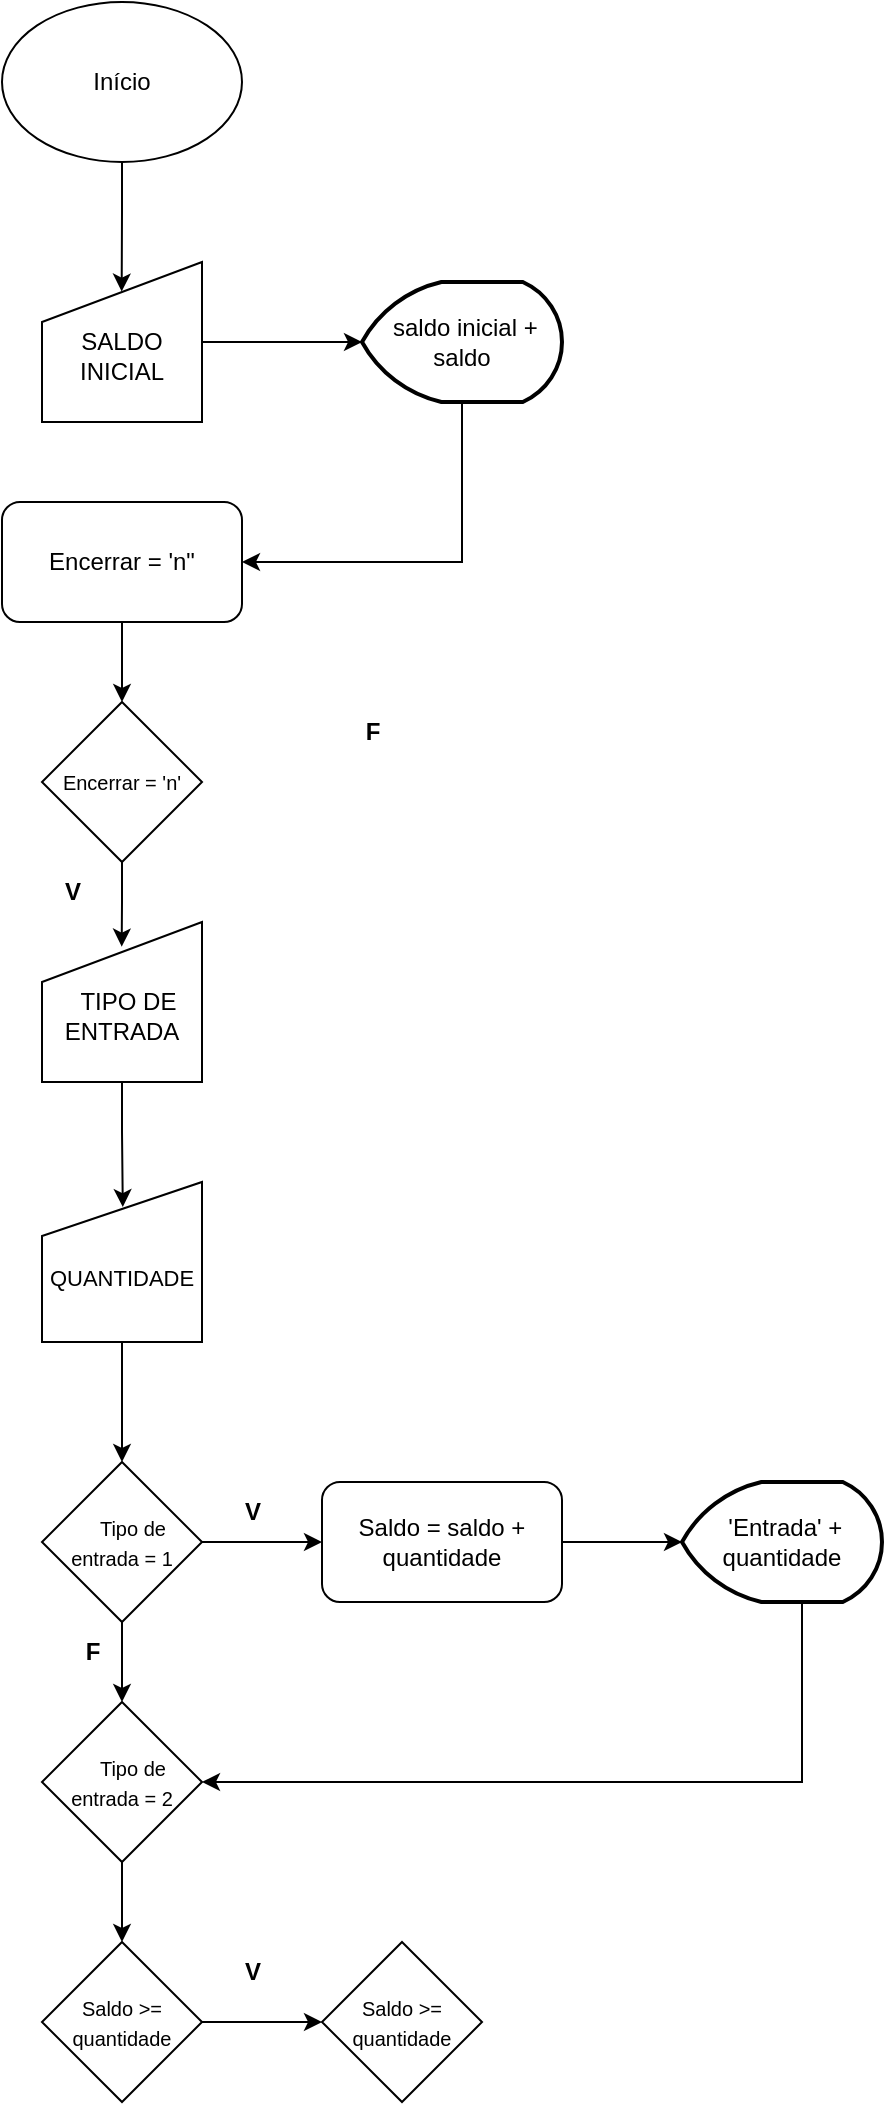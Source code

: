 <mxfile version="28.0.7">
  <diagram name="Página-1" id="3QtFrNminv7boJr-y0DP">
    <mxGraphModel dx="598" dy="658" grid="1" gridSize="10" guides="1" tooltips="1" connect="1" arrows="1" fold="1" page="1" pageScale="1" pageWidth="827" pageHeight="1169" math="0" shadow="0">
      <root>
        <mxCell id="0" />
        <mxCell id="1" parent="0" />
        <mxCell id="Y6l5cxqiQ-Mch1TFfQXQ-1" value="Início" style="ellipse;whiteSpace=wrap;html=1;" parent="1" vertex="1">
          <mxGeometry x="280" y="20" width="120" height="80" as="geometry" />
        </mxCell>
        <mxCell id="Y6l5cxqiQ-Mch1TFfQXQ-2" value="&lt;div&gt;&lt;br&gt;&lt;/div&gt;SALDO INICIAL" style="shape=manualInput;whiteSpace=wrap;html=1;" parent="1" vertex="1">
          <mxGeometry x="300" y="150" width="80" height="80" as="geometry" />
        </mxCell>
        <mxCell id="M8hM3ZpRYKzJcRIoHdUl-8" style="edgeStyle=orthogonalEdgeStyle;rounded=0;orthogonalLoop=1;jettySize=auto;html=1;entryX=1;entryY=0.5;entryDx=0;entryDy=0;" edge="1" parent="1" source="Y6l5cxqiQ-Mch1TFfQXQ-5" target="M8hM3ZpRYKzJcRIoHdUl-7">
          <mxGeometry relative="1" as="geometry">
            <Array as="points">
              <mxPoint x="510" y="300" />
            </Array>
          </mxGeometry>
        </mxCell>
        <mxCell id="Y6l5cxqiQ-Mch1TFfQXQ-5" value="&amp;nbsp;saldo inicial + saldo" style="strokeWidth=2;html=1;shape=mxgraph.flowchart.display;whiteSpace=wrap;" parent="1" vertex="1">
          <mxGeometry x="460" y="160" width="100" height="60" as="geometry" />
        </mxCell>
        <mxCell id="Y6l5cxqiQ-Mch1TFfQXQ-6" style="edgeStyle=orthogonalEdgeStyle;rounded=0;orthogonalLoop=1;jettySize=auto;html=1;entryX=0;entryY=0.5;entryDx=0;entryDy=0;entryPerimeter=0;" parent="1" source="Y6l5cxqiQ-Mch1TFfQXQ-2" target="Y6l5cxqiQ-Mch1TFfQXQ-5" edge="1">
          <mxGeometry relative="1" as="geometry" />
        </mxCell>
        <mxCell id="M8hM3ZpRYKzJcRIoHdUl-1" value="&lt;font style=&quot;font-size: 10px;&quot;&gt;Encerrar = &#39;n&#39;&lt;/font&gt;" style="rhombus;whiteSpace=wrap;html=1;" vertex="1" parent="1">
          <mxGeometry x="300" y="370" width="80" height="80" as="geometry" />
        </mxCell>
        <mxCell id="M8hM3ZpRYKzJcRIoHdUl-3" value="&amp;nbsp;&amp;nbsp;&lt;div&gt;&amp;nbsp; TIPO DE ENTRADA&lt;/div&gt;" style="shape=manualInput;whiteSpace=wrap;html=1;" vertex="1" parent="1">
          <mxGeometry x="300" y="480" width="80" height="80" as="geometry" />
        </mxCell>
        <mxCell id="M8hM3ZpRYKzJcRIoHdUl-10" style="edgeStyle=orthogonalEdgeStyle;rounded=0;orthogonalLoop=1;jettySize=auto;html=1;entryX=0.5;entryY=0;entryDx=0;entryDy=0;" edge="1" parent="1" source="M8hM3ZpRYKzJcRIoHdUl-7" target="M8hM3ZpRYKzJcRIoHdUl-1">
          <mxGeometry relative="1" as="geometry" />
        </mxCell>
        <mxCell id="M8hM3ZpRYKzJcRIoHdUl-7" value="Encerrar = &#39;n&quot;" style="rounded=1;whiteSpace=wrap;html=1;" vertex="1" parent="1">
          <mxGeometry x="280" y="270" width="120" height="60" as="geometry" />
        </mxCell>
        <mxCell id="M8hM3ZpRYKzJcRIoHdUl-11" style="edgeStyle=orthogonalEdgeStyle;rounded=0;orthogonalLoop=1;jettySize=auto;html=1;entryX=0.498;entryY=0.154;entryDx=0;entryDy=0;entryPerimeter=0;" edge="1" parent="1" source="M8hM3ZpRYKzJcRIoHdUl-1" target="M8hM3ZpRYKzJcRIoHdUl-3">
          <mxGeometry relative="1" as="geometry" />
        </mxCell>
        <mxCell id="M8hM3ZpRYKzJcRIoHdUl-16" style="edgeStyle=orthogonalEdgeStyle;rounded=0;orthogonalLoop=1;jettySize=auto;html=1;entryX=0.498;entryY=0.185;entryDx=0;entryDy=0;entryPerimeter=0;" edge="1" parent="1" source="Y6l5cxqiQ-Mch1TFfQXQ-1" target="Y6l5cxqiQ-Mch1TFfQXQ-2">
          <mxGeometry relative="1" as="geometry" />
        </mxCell>
        <mxCell id="M8hM3ZpRYKzJcRIoHdUl-20" style="edgeStyle=orthogonalEdgeStyle;rounded=0;orthogonalLoop=1;jettySize=auto;html=1;entryX=0.5;entryY=0;entryDx=0;entryDy=0;" edge="1" parent="1" source="M8hM3ZpRYKzJcRIoHdUl-17" target="M8hM3ZpRYKzJcRIoHdUl-19">
          <mxGeometry relative="1" as="geometry" />
        </mxCell>
        <mxCell id="M8hM3ZpRYKzJcRIoHdUl-17" value="&lt;div&gt;&lt;font style=&quot;font-size: 11px;&quot;&gt;&lt;br&gt;&lt;/font&gt;&lt;/div&gt;&lt;font style=&quot;font-size: 11px;&quot;&gt;QUANTIDADE&lt;/font&gt;" style="shape=manualInput;whiteSpace=wrap;html=1;size=27;" vertex="1" parent="1">
          <mxGeometry x="300" y="610" width="80" height="80" as="geometry" />
        </mxCell>
        <mxCell id="M8hM3ZpRYKzJcRIoHdUl-22" style="edgeStyle=orthogonalEdgeStyle;rounded=0;orthogonalLoop=1;jettySize=auto;html=1;entryX=0;entryY=0.5;entryDx=0;entryDy=0;" edge="1" parent="1" source="M8hM3ZpRYKzJcRIoHdUl-19" target="M8hM3ZpRYKzJcRIoHdUl-21">
          <mxGeometry relative="1" as="geometry" />
        </mxCell>
        <mxCell id="M8hM3ZpRYKzJcRIoHdUl-26" style="edgeStyle=orthogonalEdgeStyle;rounded=0;orthogonalLoop=1;jettySize=auto;html=1;entryX=0.5;entryY=0;entryDx=0;entryDy=0;" edge="1" parent="1" source="M8hM3ZpRYKzJcRIoHdUl-19" target="M8hM3ZpRYKzJcRIoHdUl-25">
          <mxGeometry relative="1" as="geometry" />
        </mxCell>
        <mxCell id="M8hM3ZpRYKzJcRIoHdUl-19" value="&lt;span style=&quot;font-size: 10px;&quot;&gt;&amp;nbsp; &amp;nbsp; Tipo de entrada = 1&lt;/span&gt;" style="rhombus;whiteSpace=wrap;html=1;" vertex="1" parent="1">
          <mxGeometry x="300" y="750" width="80" height="80" as="geometry" />
        </mxCell>
        <mxCell id="M8hM3ZpRYKzJcRIoHdUl-21" value="Saldo = saldo + quantidade" style="rounded=1;whiteSpace=wrap;html=1;" vertex="1" parent="1">
          <mxGeometry x="440" y="760" width="120" height="60" as="geometry" />
        </mxCell>
        <mxCell id="M8hM3ZpRYKzJcRIoHdUl-28" style="edgeStyle=orthogonalEdgeStyle;rounded=0;orthogonalLoop=1;jettySize=auto;html=1;entryX=1;entryY=0.5;entryDx=0;entryDy=0;" edge="1" parent="1" source="M8hM3ZpRYKzJcRIoHdUl-23" target="M8hM3ZpRYKzJcRIoHdUl-25">
          <mxGeometry relative="1" as="geometry">
            <Array as="points">
              <mxPoint x="680" y="910" />
            </Array>
          </mxGeometry>
        </mxCell>
        <mxCell id="M8hM3ZpRYKzJcRIoHdUl-23" value="&amp;nbsp;&#39;Entrada&#39; + quantidade" style="strokeWidth=2;html=1;shape=mxgraph.flowchart.display;whiteSpace=wrap;" vertex="1" parent="1">
          <mxGeometry x="620" y="760" width="100" height="60" as="geometry" />
        </mxCell>
        <mxCell id="M8hM3ZpRYKzJcRIoHdUl-24" style="edgeStyle=orthogonalEdgeStyle;rounded=0;orthogonalLoop=1;jettySize=auto;html=1;entryX=0;entryY=0.5;entryDx=0;entryDy=0;entryPerimeter=0;" edge="1" parent="1" source="M8hM3ZpRYKzJcRIoHdUl-21" target="M8hM3ZpRYKzJcRIoHdUl-23">
          <mxGeometry relative="1" as="geometry" />
        </mxCell>
        <mxCell id="M8hM3ZpRYKzJcRIoHdUl-33" style="edgeStyle=orthogonalEdgeStyle;rounded=0;orthogonalLoop=1;jettySize=auto;html=1;entryX=0.5;entryY=0;entryDx=0;entryDy=0;" edge="1" parent="1" source="M8hM3ZpRYKzJcRIoHdUl-25" target="M8hM3ZpRYKzJcRIoHdUl-31">
          <mxGeometry relative="1" as="geometry" />
        </mxCell>
        <mxCell id="M8hM3ZpRYKzJcRIoHdUl-25" value="&lt;span style=&quot;font-size: 10px;&quot;&gt;&amp;nbsp; &amp;nbsp; Tipo de entrada = 2&lt;/span&gt;" style="rhombus;whiteSpace=wrap;html=1;" vertex="1" parent="1">
          <mxGeometry x="300" y="870" width="80" height="80" as="geometry" />
        </mxCell>
        <mxCell id="M8hM3ZpRYKzJcRIoHdUl-29" value="V" style="text;html=1;align=center;verticalAlign=middle;resizable=0;points=[];autosize=1;strokeColor=none;fillColor=none;fontStyle=1" vertex="1" parent="1">
          <mxGeometry x="390" y="760" width="30" height="30" as="geometry" />
        </mxCell>
        <mxCell id="M8hM3ZpRYKzJcRIoHdUl-30" value="F" style="text;html=1;align=center;verticalAlign=middle;resizable=0;points=[];autosize=1;strokeColor=none;fillColor=none;fontStyle=1" vertex="1" parent="1">
          <mxGeometry x="310" y="830" width="30" height="30" as="geometry" />
        </mxCell>
        <mxCell id="M8hM3ZpRYKzJcRIoHdUl-36" style="edgeStyle=orthogonalEdgeStyle;rounded=0;orthogonalLoop=1;jettySize=auto;html=1;entryX=0;entryY=0.5;entryDx=0;entryDy=0;" edge="1" parent="1" source="M8hM3ZpRYKzJcRIoHdUl-31" target="M8hM3ZpRYKzJcRIoHdUl-35">
          <mxGeometry relative="1" as="geometry" />
        </mxCell>
        <mxCell id="M8hM3ZpRYKzJcRIoHdUl-31" value="&lt;span style=&quot;font-size: 10px;&quot;&gt;Saldo &amp;gt;= quantidade&lt;/span&gt;" style="rhombus;whiteSpace=wrap;html=1;" vertex="1" parent="1">
          <mxGeometry x="300" y="990" width="80" height="80" as="geometry" />
        </mxCell>
        <mxCell id="M8hM3ZpRYKzJcRIoHdUl-34" value="V" style="text;html=1;align=center;verticalAlign=middle;resizable=0;points=[];autosize=1;strokeColor=none;fillColor=none;fontStyle=1" vertex="1" parent="1">
          <mxGeometry x="390" y="990" width="30" height="30" as="geometry" />
        </mxCell>
        <mxCell id="M8hM3ZpRYKzJcRIoHdUl-35" value="&lt;span style=&quot;font-size: 10px;&quot;&gt;Saldo &amp;gt;= quantidade&lt;/span&gt;" style="rhombus;whiteSpace=wrap;html=1;" vertex="1" parent="1">
          <mxGeometry x="440" y="990" width="80" height="80" as="geometry" />
        </mxCell>
        <mxCell id="M8hM3ZpRYKzJcRIoHdUl-37" value="F" style="text;html=1;align=center;verticalAlign=middle;resizable=0;points=[];autosize=1;strokeColor=none;fillColor=none;fontStyle=1" vertex="1" parent="1">
          <mxGeometry x="450" y="370" width="30" height="30" as="geometry" />
        </mxCell>
        <mxCell id="M8hM3ZpRYKzJcRIoHdUl-38" value="V" style="text;html=1;align=center;verticalAlign=middle;resizable=0;points=[];autosize=1;strokeColor=none;fillColor=none;fontStyle=1" vertex="1" parent="1">
          <mxGeometry x="300" y="450" width="30" height="30" as="geometry" />
        </mxCell>
        <mxCell id="M8hM3ZpRYKzJcRIoHdUl-39" style="edgeStyle=orthogonalEdgeStyle;rounded=0;orthogonalLoop=1;jettySize=auto;html=1;entryX=0.505;entryY=0.157;entryDx=0;entryDy=0;entryPerimeter=0;" edge="1" parent="1" source="M8hM3ZpRYKzJcRIoHdUl-3" target="M8hM3ZpRYKzJcRIoHdUl-17">
          <mxGeometry relative="1" as="geometry" />
        </mxCell>
      </root>
    </mxGraphModel>
  </diagram>
</mxfile>
